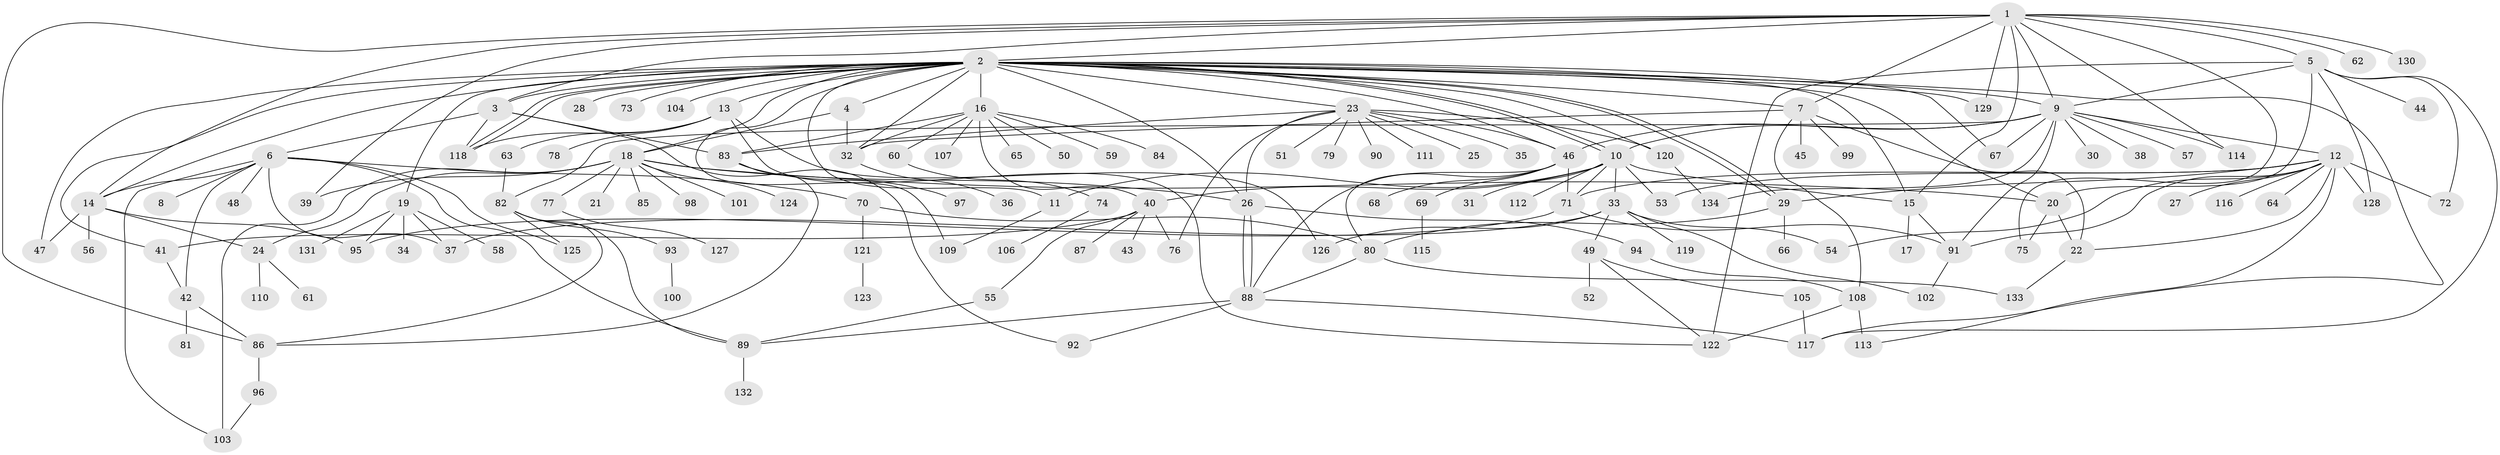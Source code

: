 // Generated by graph-tools (version 1.1) at 2025/49/03/09/25 03:49:52]
// undirected, 134 vertices, 217 edges
graph export_dot {
graph [start="1"]
  node [color=gray90,style=filled];
  1;
  2;
  3;
  4;
  5;
  6;
  7;
  8;
  9;
  10;
  11;
  12;
  13;
  14;
  15;
  16;
  17;
  18;
  19;
  20;
  21;
  22;
  23;
  24;
  25;
  26;
  27;
  28;
  29;
  30;
  31;
  32;
  33;
  34;
  35;
  36;
  37;
  38;
  39;
  40;
  41;
  42;
  43;
  44;
  45;
  46;
  47;
  48;
  49;
  50;
  51;
  52;
  53;
  54;
  55;
  56;
  57;
  58;
  59;
  60;
  61;
  62;
  63;
  64;
  65;
  66;
  67;
  68;
  69;
  70;
  71;
  72;
  73;
  74;
  75;
  76;
  77;
  78;
  79;
  80;
  81;
  82;
  83;
  84;
  85;
  86;
  87;
  88;
  89;
  90;
  91;
  92;
  93;
  94;
  95;
  96;
  97;
  98;
  99;
  100;
  101;
  102;
  103;
  104;
  105;
  106;
  107;
  108;
  109;
  110;
  111;
  112;
  113;
  114;
  115;
  116;
  117;
  118;
  119;
  120;
  121;
  122;
  123;
  124;
  125;
  126;
  127;
  128;
  129;
  130;
  131;
  132;
  133;
  134;
  1 -- 2;
  1 -- 3;
  1 -- 5;
  1 -- 7;
  1 -- 9;
  1 -- 14;
  1 -- 15;
  1 -- 39;
  1 -- 62;
  1 -- 75;
  1 -- 86;
  1 -- 114;
  1 -- 129;
  1 -- 130;
  2 -- 3;
  2 -- 4;
  2 -- 7;
  2 -- 9;
  2 -- 10;
  2 -- 10;
  2 -- 11;
  2 -- 13;
  2 -- 14;
  2 -- 15;
  2 -- 16;
  2 -- 18;
  2 -- 19;
  2 -- 20;
  2 -- 23;
  2 -- 26;
  2 -- 28;
  2 -- 29;
  2 -- 29;
  2 -- 32;
  2 -- 41;
  2 -- 46;
  2 -- 47;
  2 -- 67;
  2 -- 73;
  2 -- 104;
  2 -- 109;
  2 -- 117;
  2 -- 118;
  2 -- 118;
  2 -- 120;
  2 -- 129;
  3 -- 6;
  3 -- 83;
  3 -- 92;
  3 -- 118;
  4 -- 18;
  4 -- 32;
  5 -- 9;
  5 -- 20;
  5 -- 44;
  5 -- 72;
  5 -- 117;
  5 -- 122;
  5 -- 128;
  6 -- 8;
  6 -- 14;
  6 -- 37;
  6 -- 42;
  6 -- 48;
  6 -- 70;
  6 -- 89;
  6 -- 103;
  6 -- 125;
  7 -- 22;
  7 -- 32;
  7 -- 45;
  7 -- 99;
  7 -- 108;
  9 -- 10;
  9 -- 12;
  9 -- 30;
  9 -- 38;
  9 -- 46;
  9 -- 57;
  9 -- 67;
  9 -- 82;
  9 -- 91;
  9 -- 114;
  9 -- 134;
  10 -- 11;
  10 -- 15;
  10 -- 31;
  10 -- 33;
  10 -- 40;
  10 -- 53;
  10 -- 71;
  10 -- 112;
  11 -- 109;
  12 -- 22;
  12 -- 27;
  12 -- 29;
  12 -- 53;
  12 -- 54;
  12 -- 64;
  12 -- 71;
  12 -- 72;
  12 -- 91;
  12 -- 113;
  12 -- 116;
  12 -- 128;
  13 -- 63;
  13 -- 78;
  13 -- 118;
  13 -- 122;
  13 -- 126;
  14 -- 24;
  14 -- 47;
  14 -- 56;
  14 -- 95;
  15 -- 17;
  15 -- 91;
  16 -- 32;
  16 -- 40;
  16 -- 50;
  16 -- 59;
  16 -- 60;
  16 -- 65;
  16 -- 83;
  16 -- 84;
  16 -- 107;
  18 -- 20;
  18 -- 21;
  18 -- 24;
  18 -- 26;
  18 -- 39;
  18 -- 77;
  18 -- 85;
  18 -- 98;
  18 -- 101;
  18 -- 103;
  18 -- 124;
  19 -- 34;
  19 -- 37;
  19 -- 58;
  19 -- 95;
  19 -- 131;
  20 -- 22;
  20 -- 75;
  22 -- 133;
  23 -- 25;
  23 -- 26;
  23 -- 35;
  23 -- 46;
  23 -- 51;
  23 -- 76;
  23 -- 79;
  23 -- 83;
  23 -- 90;
  23 -- 111;
  23 -- 120;
  24 -- 61;
  24 -- 110;
  26 -- 88;
  26 -- 88;
  26 -- 94;
  29 -- 66;
  29 -- 80;
  32 -- 36;
  33 -- 37;
  33 -- 49;
  33 -- 54;
  33 -- 102;
  33 -- 119;
  33 -- 126;
  40 -- 41;
  40 -- 43;
  40 -- 55;
  40 -- 76;
  40 -- 87;
  41 -- 42;
  42 -- 81;
  42 -- 86;
  46 -- 68;
  46 -- 69;
  46 -- 71;
  46 -- 80;
  46 -- 88;
  49 -- 52;
  49 -- 105;
  49 -- 122;
  55 -- 89;
  60 -- 74;
  63 -- 82;
  69 -- 115;
  70 -- 80;
  70 -- 121;
  71 -- 91;
  71 -- 95;
  74 -- 106;
  77 -- 127;
  80 -- 88;
  80 -- 133;
  82 -- 86;
  82 -- 89;
  82 -- 93;
  82 -- 125;
  83 -- 86;
  83 -- 97;
  86 -- 96;
  88 -- 89;
  88 -- 92;
  88 -- 117;
  89 -- 132;
  91 -- 102;
  93 -- 100;
  94 -- 108;
  96 -- 103;
  105 -- 117;
  108 -- 113;
  108 -- 122;
  120 -- 134;
  121 -- 123;
}
